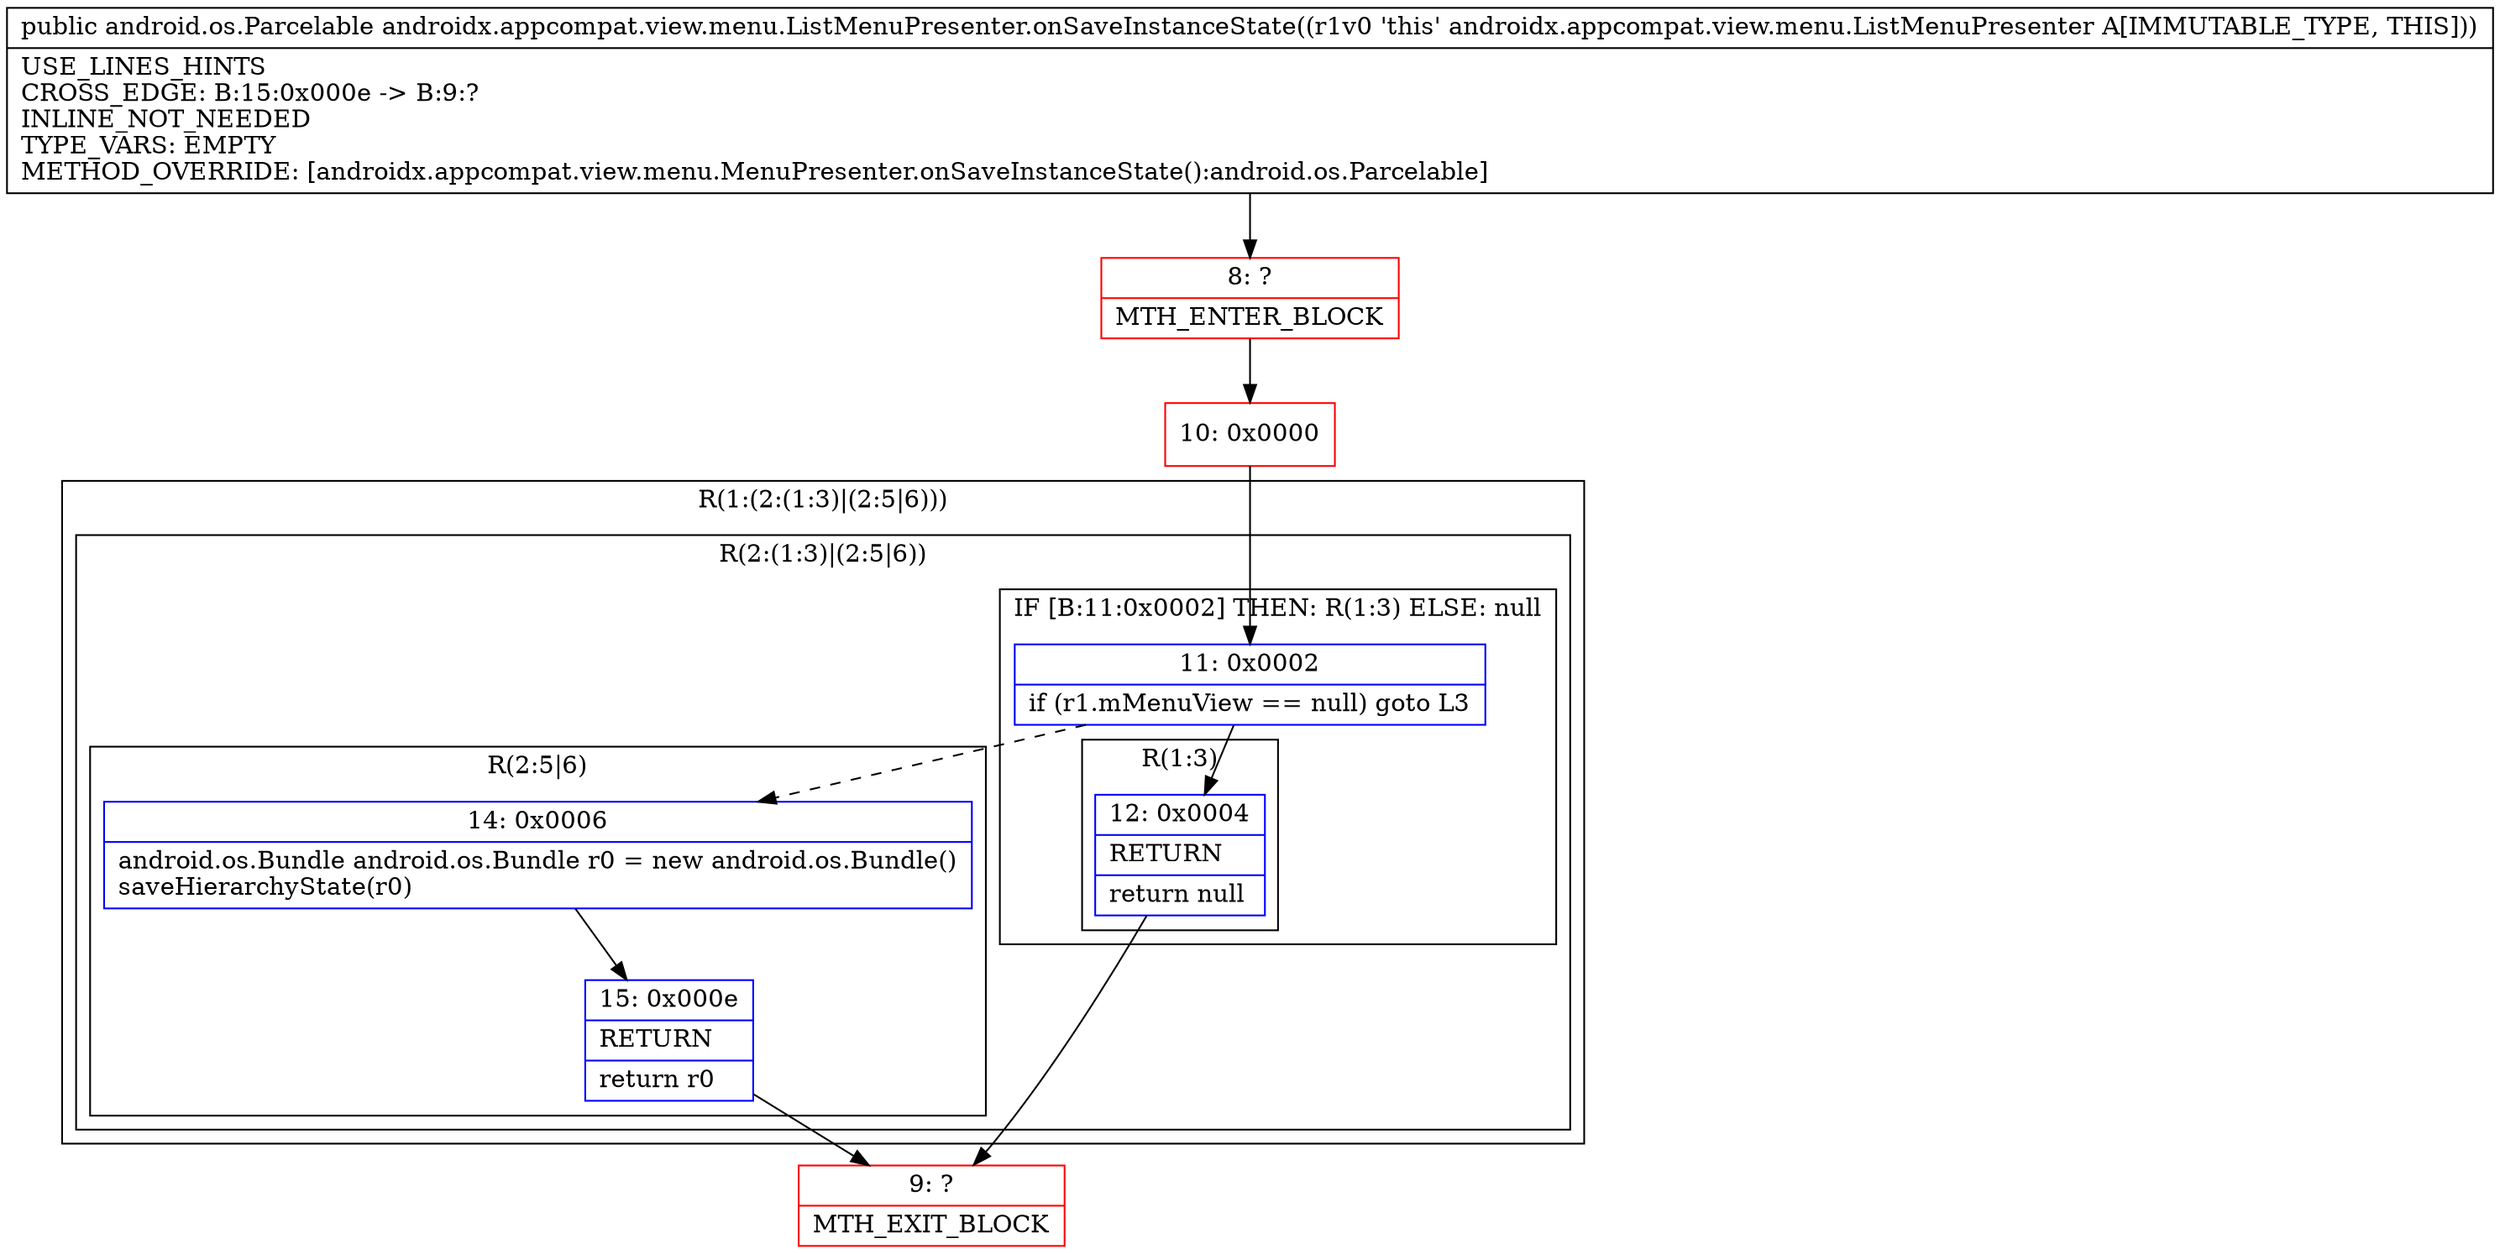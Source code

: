 digraph "CFG forandroidx.appcompat.view.menu.ListMenuPresenter.onSaveInstanceState()Landroid\/os\/Parcelable;" {
subgraph cluster_Region_181034426 {
label = "R(1:(2:(1:3)|(2:5|6)))";
node [shape=record,color=blue];
subgraph cluster_Region_439554356 {
label = "R(2:(1:3)|(2:5|6))";
node [shape=record,color=blue];
subgraph cluster_IfRegion_1122716336 {
label = "IF [B:11:0x0002] THEN: R(1:3) ELSE: null";
node [shape=record,color=blue];
Node_11 [shape=record,label="{11\:\ 0x0002|if (r1.mMenuView == null) goto L3\l}"];
subgraph cluster_Region_711328645 {
label = "R(1:3)";
node [shape=record,color=blue];
Node_12 [shape=record,label="{12\:\ 0x0004|RETURN\l|return null\l}"];
}
}
subgraph cluster_Region_1554753 {
label = "R(2:5|6)";
node [shape=record,color=blue];
Node_14 [shape=record,label="{14\:\ 0x0006|android.os.Bundle android.os.Bundle r0 = new android.os.Bundle()\lsaveHierarchyState(r0)\l}"];
Node_15 [shape=record,label="{15\:\ 0x000e|RETURN\l|return r0\l}"];
}
}
}
Node_8 [shape=record,color=red,label="{8\:\ ?|MTH_ENTER_BLOCK\l}"];
Node_10 [shape=record,color=red,label="{10\:\ 0x0000}"];
Node_9 [shape=record,color=red,label="{9\:\ ?|MTH_EXIT_BLOCK\l}"];
MethodNode[shape=record,label="{public android.os.Parcelable androidx.appcompat.view.menu.ListMenuPresenter.onSaveInstanceState((r1v0 'this' androidx.appcompat.view.menu.ListMenuPresenter A[IMMUTABLE_TYPE, THIS]))  | USE_LINES_HINTS\lCROSS_EDGE: B:15:0x000e \-\> B:9:?\lINLINE_NOT_NEEDED\lTYPE_VARS: EMPTY\lMETHOD_OVERRIDE: [androidx.appcompat.view.menu.MenuPresenter.onSaveInstanceState():android.os.Parcelable]\l}"];
MethodNode -> Node_8;Node_11 -> Node_12;
Node_11 -> Node_14[style=dashed];
Node_12 -> Node_9;
Node_14 -> Node_15;
Node_15 -> Node_9;
Node_8 -> Node_10;
Node_10 -> Node_11;
}

